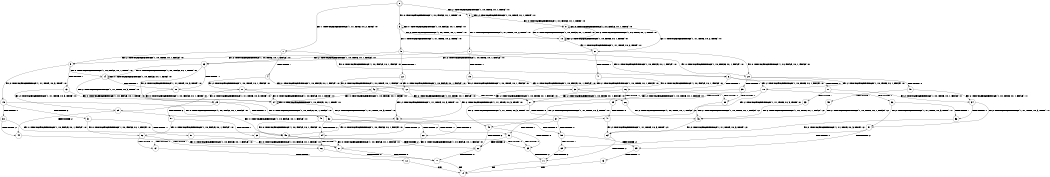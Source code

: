 digraph BCG {
size = "7, 10.5";
center = TRUE;
node [shape = circle];
0 [peripheries = 2];
0 -> 1 [label = "EX !1 !ATOMIC_EXCH_BRANCH (1, +1, TRUE, +0, 2, TRUE) !:0:"];
0 -> 2 [label = "EX !2 !ATOMIC_EXCH_BRANCH (1, +0, TRUE, +0, 1, TRUE) !:0:"];
0 -> 3 [label = "EX !0 !ATOMIC_EXCH_BRANCH (1, +0, FALSE, +0, 1, TRUE) !:0:"];
1 -> 4 [label = "TERMINATE !1"];
1 -> 5 [label = "EX !2 !ATOMIC_EXCH_BRANCH (1, +0, TRUE, +0, 1, FALSE) !:0:"];
1 -> 6 [label = "EX !0 !ATOMIC_EXCH_BRANCH (1, +0, FALSE, +0, 1, FALSE) !:0:"];
2 -> 7 [label = "EX !1 !ATOMIC_EXCH_BRANCH (1, +1, TRUE, +0, 2, TRUE) !:0:"];
2 -> 8 [label = "EX !0 !ATOMIC_EXCH_BRANCH (1, +0, FALSE, +0, 1, TRUE) !:0:"];
2 -> 2 [label = "EX !2 !ATOMIC_EXCH_BRANCH (1, +0, TRUE, +0, 1, TRUE) !:0:"];
3 -> 9 [label = "EX !1 !ATOMIC_EXCH_BRANCH (1, +1, TRUE, +0, 2, TRUE) !:0:"];
3 -> 10 [label = "EX !2 !ATOMIC_EXCH_BRANCH (1, +0, TRUE, +0, 1, TRUE) !:0:"];
3 -> 3 [label = "EX !0 !ATOMIC_EXCH_BRANCH (1, +0, FALSE, +0, 1, TRUE) !:0:"];
4 -> 11 [label = "EX !2 !ATOMIC_EXCH_BRANCH (1, +0, TRUE, +0, 1, FALSE) !:0:"];
4 -> 12 [label = "EX !0 !ATOMIC_EXCH_BRANCH (1, +0, FALSE, +0, 1, FALSE) !:0:"];
5 -> 13 [label = "TERMINATE !1"];
5 -> 14 [label = "EX !0 !ATOMIC_EXCH_BRANCH (1, +0, FALSE, +0, 1, TRUE) !:0:"];
5 -> 15 [label = "EX !2 !ATOMIC_EXCH_BRANCH (1, +1, TRUE, +0, 3, TRUE) !:0:"];
6 -> 16 [label = "TERMINATE !1"];
6 -> 17 [label = "TERMINATE !0"];
6 -> 18 [label = "EX !2 !ATOMIC_EXCH_BRANCH (1, +0, TRUE, +0, 1, FALSE) !:0:"];
7 -> 19 [label = "TERMINATE !1"];
7 -> 20 [label = "EX !0 !ATOMIC_EXCH_BRANCH (1, +0, FALSE, +0, 1, FALSE) !:0:"];
7 -> 5 [label = "EX !2 !ATOMIC_EXCH_BRANCH (1, +0, TRUE, +0, 1, FALSE) !:0:"];
8 -> 21 [label = "EX !1 !ATOMIC_EXCH_BRANCH (1, +1, TRUE, +0, 2, TRUE) !:0:"];
8 -> 10 [label = "EX !2 !ATOMIC_EXCH_BRANCH (1, +0, TRUE, +0, 1, TRUE) !:0:"];
8 -> 8 [label = "EX !0 !ATOMIC_EXCH_BRANCH (1, +0, FALSE, +0, 1, TRUE) !:0:"];
9 -> 22 [label = "TERMINATE !1"];
9 -> 23 [label = "EX !2 !ATOMIC_EXCH_BRANCH (1, +0, TRUE, +0, 1, FALSE) !:0:"];
9 -> 6 [label = "EX !0 !ATOMIC_EXCH_BRANCH (1, +0, FALSE, +0, 1, FALSE) !:0:"];
10 -> 21 [label = "EX !1 !ATOMIC_EXCH_BRANCH (1, +1, TRUE, +0, 2, TRUE) !:0:"];
10 -> 10 [label = "EX !2 !ATOMIC_EXCH_BRANCH (1, +0, TRUE, +0, 1, TRUE) !:0:"];
10 -> 8 [label = "EX !0 !ATOMIC_EXCH_BRANCH (1, +0, FALSE, +0, 1, TRUE) !:0:"];
11 -> 24 [label = "EX !0 !ATOMIC_EXCH_BRANCH (1, +0, FALSE, +0, 1, TRUE) !:0:"];
11 -> 25 [label = "EX !2 !ATOMIC_EXCH_BRANCH (1, +1, TRUE, +0, 3, TRUE) !:0:"];
12 -> 26 [label = "TERMINATE !0"];
12 -> 27 [label = "EX !2 !ATOMIC_EXCH_BRANCH (1, +0, TRUE, +0, 1, FALSE) !:0:"];
13 -> 24 [label = "EX !0 !ATOMIC_EXCH_BRANCH (1, +0, FALSE, +0, 1, TRUE) !:0:"];
13 -> 25 [label = "EX !2 !ATOMIC_EXCH_BRANCH (1, +1, TRUE, +0, 3, TRUE) !:0:"];
14 -> 28 [label = "TERMINATE !1"];
14 -> 29 [label = "EX !2 !ATOMIC_EXCH_BRANCH (1, +1, TRUE, +0, 3, TRUE) !:0:"];
14 -> 14 [label = "EX !0 !ATOMIC_EXCH_BRANCH (1, +0, FALSE, +0, 1, TRUE) !:0:"];
15 -> 30 [label = "TERMINATE !1"];
15 -> 31 [label = "TERMINATE !2"];
15 -> 32 [label = "EX !0 !ATOMIC_EXCH_BRANCH (1, +0, FALSE, +0, 1, FALSE) !:0:"];
16 -> 26 [label = "TERMINATE !0"];
16 -> 27 [label = "EX !2 !ATOMIC_EXCH_BRANCH (1, +0, TRUE, +0, 1, FALSE) !:0:"];
17 -> 33 [label = "TERMINATE !1"];
17 -> 34 [label = "EX !2 !ATOMIC_EXCH_BRANCH (1, +0, TRUE, +0, 1, FALSE) !:1:"];
18 -> 35 [label = "TERMINATE !1"];
18 -> 36 [label = "TERMINATE !0"];
18 -> 37 [label = "EX !2 !ATOMIC_EXCH_BRANCH (1, +1, TRUE, +0, 3, TRUE) !:0:"];
19 -> 38 [label = "EX !0 !ATOMIC_EXCH_BRANCH (1, +0, FALSE, +0, 1, FALSE) !:0:"];
19 -> 11 [label = "EX !2 !ATOMIC_EXCH_BRANCH (1, +0, TRUE, +0, 1, FALSE) !:0:"];
20 -> 39 [label = "TERMINATE !1"];
20 -> 40 [label = "TERMINATE !0"];
20 -> 18 [label = "EX !2 !ATOMIC_EXCH_BRANCH (1, +0, TRUE, +0, 1, FALSE) !:0:"];
21 -> 41 [label = "TERMINATE !1"];
21 -> 23 [label = "EX !2 !ATOMIC_EXCH_BRANCH (1, +0, TRUE, +0, 1, FALSE) !:0:"];
21 -> 20 [label = "EX !0 !ATOMIC_EXCH_BRANCH (1, +0, FALSE, +0, 1, FALSE) !:0:"];
22 -> 42 [label = "EX !2 !ATOMIC_EXCH_BRANCH (1, +0, TRUE, +0, 1, FALSE) !:0:"];
22 -> 12 [label = "EX !0 !ATOMIC_EXCH_BRANCH (1, +0, FALSE, +0, 1, FALSE) !:0:"];
23 -> 28 [label = "TERMINATE !1"];
23 -> 29 [label = "EX !2 !ATOMIC_EXCH_BRANCH (1, +1, TRUE, +0, 3, TRUE) !:0:"];
23 -> 14 [label = "EX !0 !ATOMIC_EXCH_BRANCH (1, +0, FALSE, +0, 1, TRUE) !:0:"];
24 -> 43 [label = "EX !2 !ATOMIC_EXCH_BRANCH (1, +1, TRUE, +0, 3, TRUE) !:0:"];
24 -> 24 [label = "EX !0 !ATOMIC_EXCH_BRANCH (1, +0, FALSE, +0, 1, TRUE) !:0:"];
25 -> 44 [label = "TERMINATE !2"];
25 -> 45 [label = "EX !0 !ATOMIC_EXCH_BRANCH (1, +0, FALSE, +0, 1, FALSE) !:0:"];
26 -> 46 [label = "EX !2 !ATOMIC_EXCH_BRANCH (1, +0, TRUE, +0, 1, FALSE) !:2:"];
27 -> 47 [label = "TERMINATE !0"];
27 -> 48 [label = "EX !2 !ATOMIC_EXCH_BRANCH (1, +1, TRUE, +0, 3, TRUE) !:0:"];
28 -> 43 [label = "EX !2 !ATOMIC_EXCH_BRANCH (1, +1, TRUE, +0, 3, TRUE) !:0:"];
28 -> 24 [label = "EX !0 !ATOMIC_EXCH_BRANCH (1, +0, FALSE, +0, 1, TRUE) !:0:"];
29 -> 49 [label = "TERMINATE !1"];
29 -> 50 [label = "TERMINATE !2"];
29 -> 32 [label = "EX !0 !ATOMIC_EXCH_BRANCH (1, +0, FALSE, +0, 1, FALSE) !:0:"];
30 -> 44 [label = "TERMINATE !2"];
30 -> 45 [label = "EX !0 !ATOMIC_EXCH_BRANCH (1, +0, FALSE, +0, 1, FALSE) !:0:"];
31 -> 51 [label = "TERMINATE !1"];
31 -> 52 [label = "EX !0 !ATOMIC_EXCH_BRANCH (1, +0, FALSE, +0, 1, FALSE) !:0:"];
32 -> 53 [label = "TERMINATE !1"];
32 -> 54 [label = "TERMINATE !2"];
32 -> 55 [label = "TERMINATE !0"];
33 -> 46 [label = "EX !2 !ATOMIC_EXCH_BRANCH (1, +0, TRUE, +0, 1, FALSE) !:2:"];
34 -> 56 [label = "TERMINATE !1"];
34 -> 57 [label = "EX !2 !ATOMIC_EXCH_BRANCH (1, +1, TRUE, +0, 3, TRUE) !:1:"];
35 -> 47 [label = "TERMINATE !0"];
35 -> 48 [label = "EX !2 !ATOMIC_EXCH_BRANCH (1, +1, TRUE, +0, 3, TRUE) !:0:"];
36 -> 56 [label = "TERMINATE !1"];
36 -> 57 [label = "EX !2 !ATOMIC_EXCH_BRANCH (1, +1, TRUE, +0, 3, TRUE) !:1:"];
37 -> 53 [label = "TERMINATE !1"];
37 -> 54 [label = "TERMINATE !2"];
37 -> 55 [label = "TERMINATE !0"];
38 -> 58 [label = "TERMINATE !0"];
38 -> 27 [label = "EX !2 !ATOMIC_EXCH_BRANCH (1, +0, TRUE, +0, 1, FALSE) !:0:"];
39 -> 58 [label = "TERMINATE !0"];
39 -> 27 [label = "EX !2 !ATOMIC_EXCH_BRANCH (1, +0, TRUE, +0, 1, FALSE) !:0:"];
40 -> 59 [label = "TERMINATE !1"];
40 -> 34 [label = "EX !2 !ATOMIC_EXCH_BRANCH (1, +0, TRUE, +0, 1, FALSE) !:1:"];
41 -> 42 [label = "EX !2 !ATOMIC_EXCH_BRANCH (1, +0, TRUE, +0, 1, FALSE) !:0:"];
41 -> 38 [label = "EX !0 !ATOMIC_EXCH_BRANCH (1, +0, FALSE, +0, 1, FALSE) !:0:"];
42 -> 43 [label = "EX !2 !ATOMIC_EXCH_BRANCH (1, +1, TRUE, +0, 3, TRUE) !:0:"];
42 -> 24 [label = "EX !0 !ATOMIC_EXCH_BRANCH (1, +0, FALSE, +0, 1, TRUE) !:0:"];
43 -> 60 [label = "TERMINATE !2"];
43 -> 45 [label = "EX !0 !ATOMIC_EXCH_BRANCH (1, +0, FALSE, +0, 1, FALSE) !:0:"];
44 -> 61 [label = "EX !0 !ATOMIC_EXCH_BRANCH (1, +0, FALSE, +0, 1, FALSE) !:0:"];
45 -> 62 [label = "TERMINATE !2"];
45 -> 63 [label = "TERMINATE !0"];
46 -> 64 [label = "EX !2 !ATOMIC_EXCH_BRANCH (1, +1, TRUE, +0, 3, TRUE) !:2:"];
47 -> 64 [label = "EX !2 !ATOMIC_EXCH_BRANCH (1, +1, TRUE, +0, 3, TRUE) !:2:"];
48 -> 62 [label = "TERMINATE !2"];
48 -> 63 [label = "TERMINATE !0"];
49 -> 60 [label = "TERMINATE !2"];
49 -> 45 [label = "EX !0 !ATOMIC_EXCH_BRANCH (1, +0, FALSE, +0, 1, FALSE) !:0:"];
50 -> 65 [label = "TERMINATE !1"];
50 -> 52 [label = "EX !0 !ATOMIC_EXCH_BRANCH (1, +0, FALSE, +0, 1, FALSE) !:0:"];
51 -> 61 [label = "EX !0 !ATOMIC_EXCH_BRANCH (1, +0, FALSE, +0, 1, FALSE) !:0:"];
52 -> 66 [label = "TERMINATE !1"];
52 -> 67 [label = "TERMINATE !0"];
53 -> 62 [label = "TERMINATE !2"];
53 -> 63 [label = "TERMINATE !0"];
54 -> 66 [label = "TERMINATE !1"];
54 -> 67 [label = "TERMINATE !0"];
55 -> 68 [label = "TERMINATE !1"];
55 -> 69 [label = "TERMINATE !2"];
56 -> 64 [label = "EX !2 !ATOMIC_EXCH_BRANCH (1, +1, TRUE, +0, 3, TRUE) !:2:"];
57 -> 68 [label = "TERMINATE !1"];
57 -> 69 [label = "TERMINATE !2"];
58 -> 46 [label = "EX !2 !ATOMIC_EXCH_BRANCH (1, +0, TRUE, +0, 1, FALSE) !:2:"];
59 -> 46 [label = "EX !2 !ATOMIC_EXCH_BRANCH (1, +0, TRUE, +0, 1, FALSE) !:2:"];
60 -> 61 [label = "EX !0 !ATOMIC_EXCH_BRANCH (1, +0, FALSE, +0, 1, FALSE) !:0:"];
61 -> 70 [label = "TERMINATE !0"];
62 -> 70 [label = "TERMINATE !0"];
63 -> 71 [label = "TERMINATE !2"];
64 -> 71 [label = "TERMINATE !2"];
65 -> 61 [label = "EX !0 !ATOMIC_EXCH_BRANCH (1, +0, FALSE, +0, 1, FALSE) !:0:"];
66 -> 70 [label = "TERMINATE !0"];
67 -> 72 [label = "TERMINATE !1"];
68 -> 71 [label = "TERMINATE !2"];
69 -> 73 [label = "TERMINATE !1"];
70 -> 74 [label = "exit"];
71 -> 74 [label = "exit"];
72 -> 74 [label = "exit"];
73 -> 74 [label = "exit"];
}
